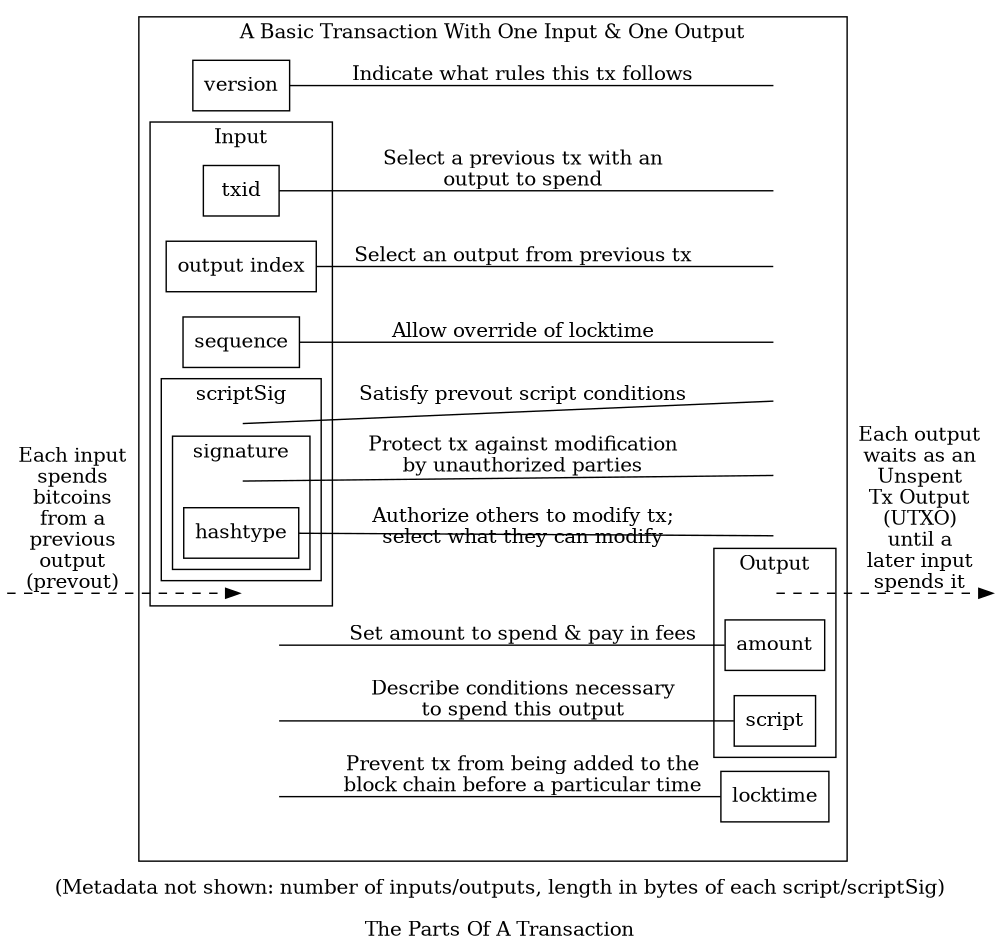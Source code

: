 digraph blockchain {

size=6.66;
splines = "false";
rankdir=LR;
ranksep=0.1;
//splines=ortho;

node [ shape = box ];
//edge [ style = invis, minlen = 1 ];
//fixedsize
nodesep = 0.25;
//concentrate = true;

tophelp0 [style = invis, label="", width=0, height=0 ];
prevout [style = invis, label="", width=0, height=0 ];
nextout [style = invis, label="", width=0, height=0 ];

subgraph cluster_tx {
    version; 
    subgraph cluster_input {
        sequence;
        vout [label="output index"];
        txid;
        input [style = invis, label="", width=0, height=0 ];

        subgraph cluster_scriptsig {
            label = "scriptSig"
            subgraph cluster_signature {
	hashtype;
	signature [style = invis, label="", width=0, height=0 ];
	label = "signature"
            }
            scriptsig [style = invis, label="", width=0, height=0 ];
        }
        label = "Input"
    }

    left0 [style = invis ];
    left1 [style = invis ];
    left2 [style = invis ];
    middle1 [style = invis, label="", width=0, height=0 ];
    middle2 [style = invis, label="", width=0, height=0 ];
    middle3 [style = invis, label="", width=0, height=0 ];
    middle4 [style = invis, label="", width=0, height=0 ];
    middle5 [style = invis, label="", width=0, height=0 ];
    middle6 [style = invis, label="", width=0, height=0 ];
    middle7 [style = invis, label="", width=0, height=0 ];
    middle0 [style = invis, label="", width=0, height=0 ];

    subgraph cluster_output {
        output [style = invis, label="", width=0, height=0 ];
        amount;
        script;
        label = "Output"
    }

    locktime;
    label = "A Basic Transaction With One Input & One Output"
}

prevout -> input [ style = "dashed", label = "Each input\nspends\nbitcoins\nfrom a\nprevious\noutput\n(prevout)" ];
output -> nextout [style="dashed", label = "Each output\nwaits as an\nUnspent\nTx Output\n(UTXO)\nuntil a\nlater input\nspends it"];
tophelp0 -> version [ style = invis ];

txid -> middle1 [ dir = none, label = "Select a previous tx with an\noutput to spend" ];
vout -> middle2 [ dir = none, label = "Select an output from previous tx" ];
sequence -> middle3 [ dir = none, label = "Allow override of locktime" ];
scriptsig -> middle4 [ dir = none, label = "Satisfy prevout script conditions" ];
signature -> middle5 [ dir = none, label = "Protect tx against modification\nby unauthorized parties" ];
hashtype -> middle6 [ dir = none, label = "Authorize others to modify tx;\nselect what they can modify" ];

version -> middle7 [ dir = none, label = "Indicate what rules this tx follows" ];
left2 -> locktime [ dir = none, label = "Prevent tx from being added to the\nblock chain before a particular time" ];

left0 -> amount [ dir = none, label = "Set amount to spend & pay in fees" ];
left1 -> script [ dir = none, label = "Describe conditions necessary\nto spend this output" ];


label = "(Metadata not shown: number of inputs/outputs, length in bytes of each script/scriptSig)\n \nThe Parts Of A Transaction"
}
